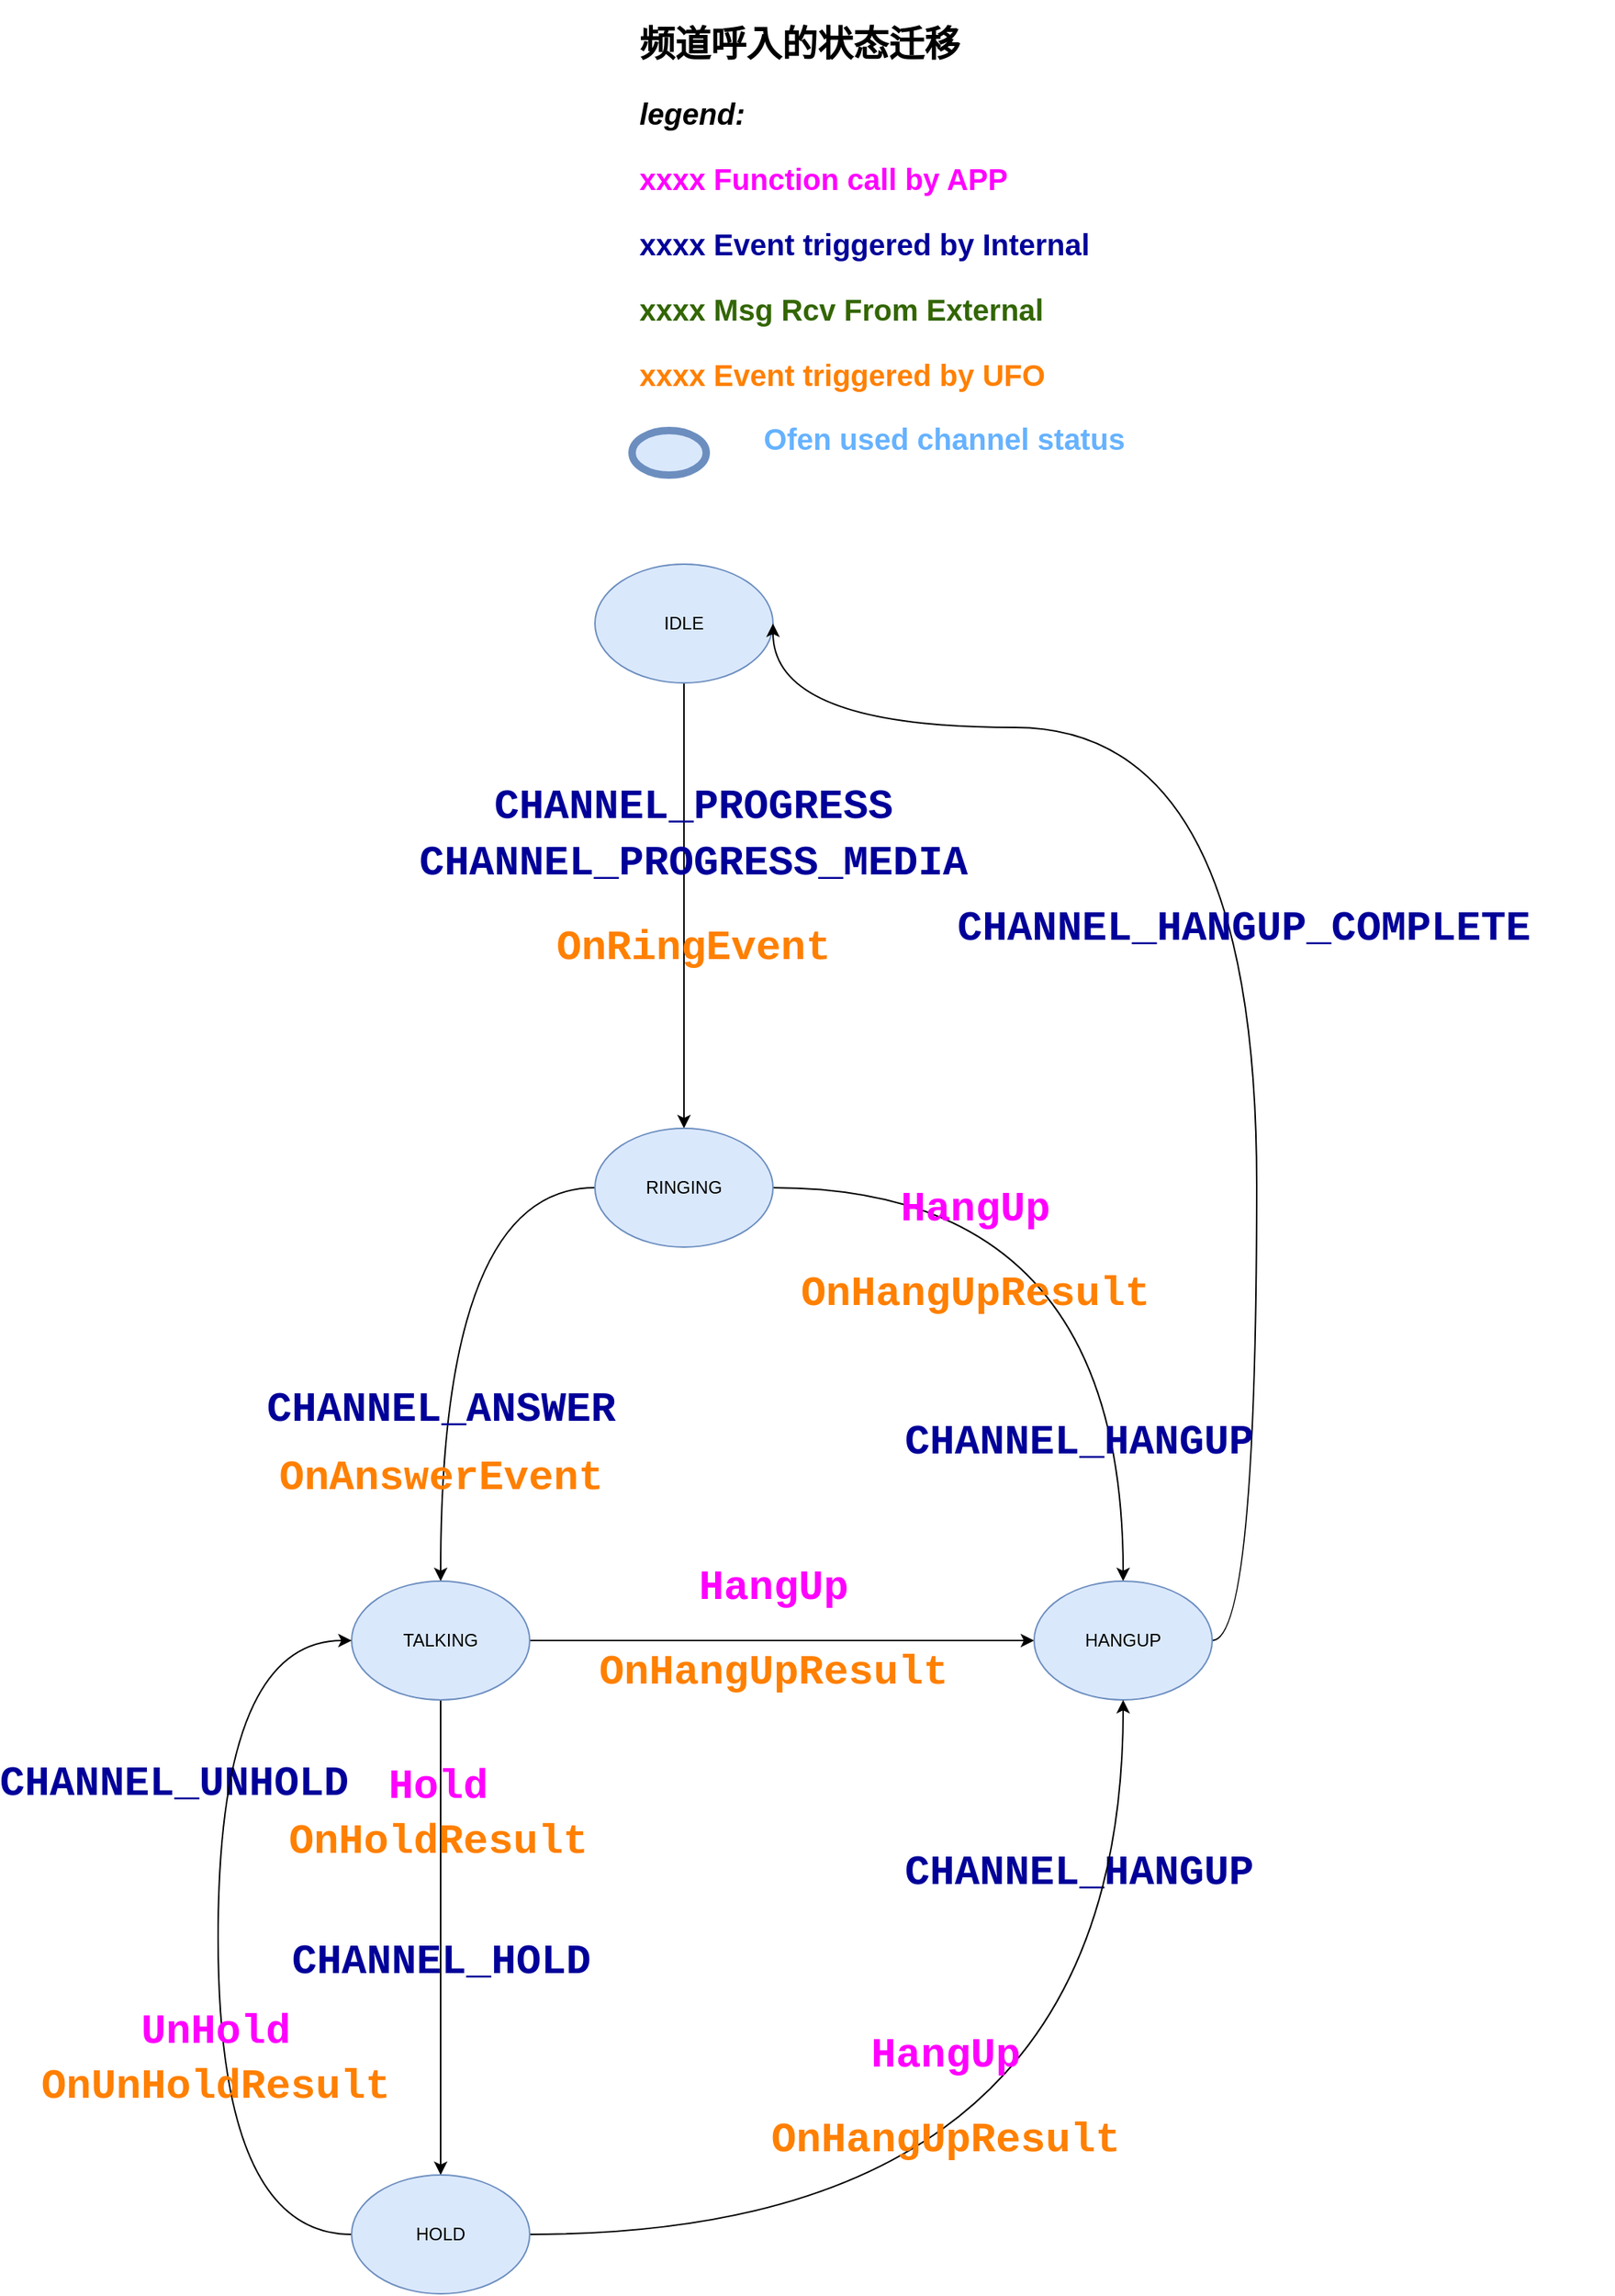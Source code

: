<mxfile version="16.2.1" type="github">
  <diagram id="90IeIAfmedzmcFu7LzjR" name="第 1 页">
    <mxGraphModel dx="2424" dy="974" grid="1" gridSize="10" guides="1" tooltips="1" connect="1" arrows="1" fold="1" page="1" pageScale="1" pageWidth="827" pageHeight="1169" math="0" shadow="0">
      <root>
        <mxCell id="0" />
        <mxCell id="1" parent="0" />
        <mxCell id="mcgONXmjv9BkWE1unD7E-1" value="&lt;h1&gt;频道呼入的状态迁移&lt;/h1&gt;&lt;p style=&quot;font-size: 20px&quot;&gt;&lt;font style=&quot;font-size: 20px&quot;&gt;&lt;b&gt;&lt;i&gt;legend:&lt;/i&gt;&lt;/b&gt;&lt;/font&gt;&lt;/p&gt;&lt;p style=&quot;font-size: 20px&quot;&gt;&lt;font color=&quot;#ff00ff&quot; style=&quot;font-size: 20px&quot;&gt;&lt;b&gt;xxxx Function call by APP&lt;/b&gt;&lt;/font&gt;&lt;/p&gt;&lt;p style=&quot;font-size: 20px&quot;&gt;&lt;b&gt;&lt;font style=&quot;font-size: 20px&quot;&gt;&lt;font color=&quot;#000099&quot; style=&quot;font-size: 20px&quot;&gt;xxxx Event triggered&amp;nbsp;by Internal&lt;/font&gt;&lt;font color=&quot;#ff00ff&quot; style=&quot;font-size: 20px&quot;&gt;&lt;br&gt;&lt;/font&gt;&lt;/font&gt;&lt;/b&gt;&lt;/p&gt;&lt;p style=&quot;font-size: 20px&quot;&gt;&lt;font color=&quot;#336600&quot; style=&quot;font-size: 20px&quot;&gt;&lt;b&gt;xxxx Msg Rcv From External&lt;/b&gt;&lt;/font&gt;&lt;/p&gt;&lt;p style=&quot;font-size: 20px&quot;&gt;&lt;font color=&quot;#ff8000&quot; style=&quot;font-size: 20px&quot;&gt;&lt;b&gt;xxxx Event triggered&amp;nbsp;by UFO&lt;/b&gt;&lt;/font&gt;&lt;/p&gt;&lt;p&gt;&lt;font color=&quot;#ff8000&quot;&gt;&lt;br&gt;&lt;/font&gt;&lt;/p&gt;&lt;p&gt;&lt;font color=&quot;#ff8000&quot;&gt;&lt;br&gt;&lt;/font&gt;&lt;/p&gt;&lt;p&gt;&lt;br&gt;&lt;/p&gt;" style="text;html=1;strokeColor=none;fillColor=none;spacing=5;spacingTop=-20;whiteSpace=wrap;overflow=hidden;rounded=0;" vertex="1" parent="1">
          <mxGeometry x="319" y="30" width="661" height="320" as="geometry" />
        </mxCell>
        <mxCell id="mcgONXmjv9BkWE1unD7E-2" value="" style="ellipse;whiteSpace=wrap;html=1;fillColor=#dae8fc;strokeColor=#6c8ebf;strokeWidth=5;" vertex="1" parent="1">
          <mxGeometry x="319" y="310" width="50" height="30" as="geometry" />
        </mxCell>
        <mxCell id="mcgONXmjv9BkWE1unD7E-3" value="&lt;font color=&quot;#66b2ff&quot; size=&quot;1&quot;&gt;&lt;b style=&quot;font-size: 20px&quot;&gt;Ofen used channel status&lt;/b&gt;&lt;/font&gt;" style="text;html=1;strokeColor=none;fillColor=none;align=center;verticalAlign=middle;whiteSpace=wrap;rounded=0;fontColor=#FF8000;strokeWidth=5;" vertex="1" parent="1">
          <mxGeometry x="369" y="300" width="321" height="30" as="geometry" />
        </mxCell>
        <mxCell id="mcgONXmjv9BkWE1unD7E-6" value="" style="edgeStyle=orthogonalEdgeStyle;rounded=0;orthogonalLoop=1;jettySize=auto;html=1;fontColor=#66B2FF;" edge="1" parent="1" source="mcgONXmjv9BkWE1unD7E-4" target="mcgONXmjv9BkWE1unD7E-5">
          <mxGeometry relative="1" as="geometry" />
        </mxCell>
        <mxCell id="mcgONXmjv9BkWE1unD7E-11" value="&lt;div style=&quot;font-family: &amp;#34;consolas&amp;#34; , &amp;#34;courier new&amp;#34; , monospace ; line-height: 19px ; font-size: 28px&quot;&gt;&lt;font style=&quot;font-size: 28px&quot;&gt;CHANNEL_PROGRESS&lt;/font&gt;&lt;/div&gt;&lt;div style=&quot;font-family: &amp;#34;consolas&amp;#34; , &amp;#34;courier new&amp;#34; , monospace ; line-height: 19px ; font-size: 28px&quot;&gt;&lt;font style=&quot;font-size: 28px&quot;&gt;&lt;br&gt;&lt;/font&gt;&lt;/div&gt;&lt;div style=&quot;font-family: &amp;#34;consolas&amp;#34; , &amp;#34;courier new&amp;#34; , monospace ; line-height: 19px ; font-size: 28px&quot;&gt;&lt;div style=&quot;font-family: &amp;#34;consolas&amp;#34; , &amp;#34;courier new&amp;#34; , monospace ; line-height: 19px&quot;&gt;&lt;font style=&quot;font-size: 28px&quot;&gt;CHANNEL_PROGRESS_MEDIA&lt;/font&gt;&lt;/div&gt;&lt;div style=&quot;font-family: &amp;#34;consolas&amp;#34; , &amp;#34;courier new&amp;#34; , monospace ; line-height: 19px&quot;&gt;&lt;font style=&quot;font-size: 28px&quot;&gt;&lt;br&gt;&lt;/font&gt;&lt;/div&gt;&lt;div style=&quot;font-family: &amp;#34;consolas&amp;#34; , &amp;#34;courier new&amp;#34; , monospace ; line-height: 19px&quot;&gt;&lt;font style=&quot;font-size: 28px&quot;&gt;&lt;br&gt;&lt;/font&gt;&lt;/div&gt;&lt;div style=&quot;font-family: &amp;#34;consolas&amp;#34; , &amp;#34;courier new&amp;#34; , monospace ; line-height: 19px&quot;&gt;&lt;font style=&quot;font-size: 28px&quot; color=&quot;#ff8000&quot;&gt;OnRingEvent&lt;/font&gt;&lt;/div&gt;&lt;/div&gt;" style="edgeLabel;html=1;align=center;verticalAlign=middle;resizable=0;points=[];fontSize=15;fontColor=#000099;labelBackgroundColor=none;fontStyle=1;" vertex="1" connectable="0" parent="mcgONXmjv9BkWE1unD7E-6">
          <mxGeometry x="0.06" relative="1" as="geometry">
            <mxPoint x="6" y="-29" as="offset" />
          </mxGeometry>
        </mxCell>
        <mxCell id="mcgONXmjv9BkWE1unD7E-26" value="&lt;div style=&quot;font-family: &amp;#34;consolas&amp;#34; , &amp;#34;courier new&amp;#34; , monospace ; line-height: 19px ; font-size: 28px&quot;&gt;&lt;div style=&quot;color: rgb(212 , 212 , 212) ; background-color: rgb(30 , 30 , 30) ; font-family: &amp;#34;consolas&amp;#34; , &amp;#34;courier new&amp;#34; , monospace ; font-weight: normal ; font-size: 14px ; line-height: 19px&quot;&gt;&lt;br&gt;&lt;/div&gt;&lt;/div&gt;" style="edgeLabel;html=1;align=center;verticalAlign=middle;resizable=0;points=[];fontSize=15;fontColor=#000099;labelBackgroundColor=none;fontStyle=1;" vertex="1" connectable="0" parent="mcgONXmjv9BkWE1unD7E-6">
          <mxGeometry x="0.06" relative="1" as="geometry">
            <mxPoint x="356" y="79" as="offset" />
          </mxGeometry>
        </mxCell>
        <mxCell id="mcgONXmjv9BkWE1unD7E-4" value="IDLE" style="ellipse;whiteSpace=wrap;html=1;fillColor=#dae8fc;strokeColor=#6c8ebf;" vertex="1" parent="1">
          <mxGeometry x="294" y="400" width="120" height="80" as="geometry" />
        </mxCell>
        <mxCell id="mcgONXmjv9BkWE1unD7E-8" value="" style="edgeStyle=orthogonalEdgeStyle;rounded=0;orthogonalLoop=1;jettySize=auto;html=1;fontColor=#000099;curved=1;" edge="1" parent="1" source="mcgONXmjv9BkWE1unD7E-5" target="mcgONXmjv9BkWE1unD7E-7">
          <mxGeometry relative="1" as="geometry" />
        </mxCell>
        <mxCell id="mcgONXmjv9BkWE1unD7E-15" value="" style="edgeStyle=orthogonalEdgeStyle;rounded=0;orthogonalLoop=1;jettySize=auto;html=1;fontSize=28;fontColor=#FF00FF;curved=1;" edge="1" parent="1" source="mcgONXmjv9BkWE1unD7E-5" target="mcgONXmjv9BkWE1unD7E-14">
          <mxGeometry relative="1" as="geometry" />
        </mxCell>
        <mxCell id="mcgONXmjv9BkWE1unD7E-5" value="RINGING" style="ellipse;whiteSpace=wrap;html=1;fillColor=#dae8fc;strokeColor=#6c8ebf;" vertex="1" parent="1">
          <mxGeometry x="294" y="780" width="120" height="80" as="geometry" />
        </mxCell>
        <mxCell id="mcgONXmjv9BkWE1unD7E-17" style="edgeStyle=orthogonalEdgeStyle;rounded=0;orthogonalLoop=1;jettySize=auto;html=1;fontSize=28;fontColor=#FF00FF;curved=1;" edge="1" parent="1" source="mcgONXmjv9BkWE1unD7E-7" target="mcgONXmjv9BkWE1unD7E-14">
          <mxGeometry relative="1" as="geometry" />
        </mxCell>
        <mxCell id="mcgONXmjv9BkWE1unD7E-20" value="" style="edgeStyle=orthogonalEdgeStyle;rounded=0;orthogonalLoop=1;jettySize=auto;html=1;fontSize=28;fontColor=#FF00FF;" edge="1" parent="1" source="mcgONXmjv9BkWE1unD7E-7" target="mcgONXmjv9BkWE1unD7E-19">
          <mxGeometry relative="1" as="geometry" />
        </mxCell>
        <mxCell id="mcgONXmjv9BkWE1unD7E-7" value="TALKING" style="ellipse;whiteSpace=wrap;html=1;fillColor=#dae8fc;strokeColor=#6c8ebf;" vertex="1" parent="1">
          <mxGeometry x="130" y="1085" width="120" height="80" as="geometry" />
        </mxCell>
        <mxCell id="mcgONXmjv9BkWE1unD7E-12" value="&lt;div style=&quot;font-family: &amp;#34;consolas&amp;#34; , &amp;#34;courier new&amp;#34; , monospace ; line-height: 19px&quot;&gt;&lt;div style=&quot;font-family: &amp;#34;consolas&amp;#34; , &amp;#34;courier new&amp;#34; , monospace ; line-height: 19px&quot;&gt;&lt;font style=&quot;font-size: 28px&quot;&gt;CHANNEL_ANSWER&lt;/font&gt;&lt;/div&gt;&lt;div style=&quot;font-family: &amp;#34;consolas&amp;#34; , &amp;#34;courier new&amp;#34; , monospace ; line-height: 19px&quot;&gt;&lt;font style=&quot;font-size: 28px&quot;&gt;&lt;br&gt;&lt;/font&gt;&lt;/div&gt;&lt;div style=&quot;font-family: &amp;#34;consolas&amp;#34; , &amp;#34;courier new&amp;#34; , monospace ; line-height: 19px&quot;&gt;&lt;font style=&quot;font-size: 28px&quot; color=&quot;#ff8000&quot;&gt;OnAnswerEvent&lt;/font&gt;&lt;/div&gt;&lt;div style=&quot;font-family: &amp;#34;consolas&amp;#34; , &amp;#34;courier new&amp;#34; , monospace ; line-height: 19px&quot;&gt;&lt;font style=&quot;font-size: 28px&quot;&gt;&lt;br&gt;&lt;/font&gt;&lt;/div&gt;&lt;/div&gt;" style="edgeLabel;html=1;align=center;verticalAlign=middle;resizable=0;points=[];fontSize=15;fontColor=#000099;labelBackgroundColor=none;fontStyle=1;" vertex="1" connectable="0" parent="1">
          <mxGeometry x="190" y="1005" as="geometry" />
        </mxCell>
        <mxCell id="mcgONXmjv9BkWE1unD7E-25" style="edgeStyle=orthogonalEdgeStyle;curved=1;rounded=0;orthogonalLoop=1;jettySize=auto;html=1;entryX=1;entryY=0.5;entryDx=0;entryDy=0;fontSize=28;fontColor=#FF00FF;" edge="1" parent="1" source="mcgONXmjv9BkWE1unD7E-14" target="mcgONXmjv9BkWE1unD7E-4">
          <mxGeometry relative="1" as="geometry">
            <Array as="points">
              <mxPoint x="740" y="1125" />
              <mxPoint x="740" y="510" />
              <mxPoint x="414" y="510" />
            </Array>
          </mxGeometry>
        </mxCell>
        <mxCell id="mcgONXmjv9BkWE1unD7E-27" value="&lt;div style=&quot;font-family: &amp;#34;consolas&amp;#34; , &amp;#34;courier new&amp;#34; , monospace ; line-height: 19px&quot;&gt;&lt;font style=&quot;font-size: 28px&quot;&gt;CHANNEL_HANGUP_COMPLETE&lt;/font&gt;&lt;/div&gt;" style="edgeLabel;html=1;align=center;verticalAlign=middle;resizable=0;points=[];fontSize=28;fontColor=#000099;labelBackgroundColor=none;fontStyle=1" vertex="1" connectable="0" parent="mcgONXmjv9BkWE1unD7E-25">
          <mxGeometry x="-0.019" y="9" relative="1" as="geometry">
            <mxPoint as="offset" />
          </mxGeometry>
        </mxCell>
        <mxCell id="mcgONXmjv9BkWE1unD7E-30" value="&lt;div style=&quot;font-family: &amp;#34;consolas&amp;#34; , &amp;#34;courier new&amp;#34; , monospace ; line-height: 19px&quot;&gt;&lt;font style=&quot;font-size: 28px&quot;&gt;CHANNEL_HOLD&lt;/font&gt;&lt;/div&gt;" style="edgeLabel;html=1;align=center;verticalAlign=middle;resizable=0;points=[];fontSize=28;fontColor=#000099;labelBackgroundColor=none;fontStyle=1" vertex="1" connectable="0" parent="mcgONXmjv9BkWE1unD7E-25">
          <mxGeometry x="-0.019" y="9" relative="1" as="geometry">
            <mxPoint x="-541" y="696" as="offset" />
          </mxGeometry>
        </mxCell>
        <mxCell id="mcgONXmjv9BkWE1unD7E-31" value="&lt;div style=&quot;font-family: &amp;#34;consolas&amp;#34; , &amp;#34;courier new&amp;#34; , monospace ; line-height: 19px&quot;&gt;&lt;font style=&quot;font-size: 28px&quot;&gt;CHANNEL_UNHOLD&lt;/font&gt;&lt;/div&gt;" style="edgeLabel;html=1;align=center;verticalAlign=middle;resizable=0;points=[];fontSize=28;fontColor=#000099;labelBackgroundColor=none;fontStyle=1" vertex="1" connectable="0" parent="mcgONXmjv9BkWE1unD7E-25">
          <mxGeometry x="-0.019" y="9" relative="1" as="geometry">
            <mxPoint x="-721" y="576" as="offset" />
          </mxGeometry>
        </mxCell>
        <mxCell id="mcgONXmjv9BkWE1unD7E-34" value="&lt;div style=&quot;font-family: &amp;#34;consolas&amp;#34; , &amp;#34;courier new&amp;#34; , monospace ; line-height: 19px&quot;&gt;&lt;font style=&quot;font-size: 28px&quot;&gt;CHANNEL_HANGUP&lt;/font&gt;&lt;/div&gt;" style="edgeLabel;html=1;align=center;verticalAlign=middle;resizable=0;points=[];fontSize=28;fontColor=#000099;labelBackgroundColor=none;fontStyle=1" vertex="1" connectable="0" parent="mcgONXmjv9BkWE1unD7E-25">
          <mxGeometry x="-0.019" y="9" relative="1" as="geometry">
            <mxPoint x="-111" y="636" as="offset" />
          </mxGeometry>
        </mxCell>
        <mxCell id="mcgONXmjv9BkWE1unD7E-35" value="&lt;div style=&quot;font-family: &amp;#34;consolas&amp;#34; , &amp;#34;courier new&amp;#34; , monospace ; line-height: 19px&quot;&gt;&lt;font style=&quot;font-size: 28px&quot;&gt;CHANNEL_HANGUP&lt;/font&gt;&lt;/div&gt;" style="edgeLabel;html=1;align=center;verticalAlign=middle;resizable=0;points=[];fontSize=28;fontColor=#000099;labelBackgroundColor=none;fontStyle=1" vertex="1" connectable="0" parent="mcgONXmjv9BkWE1unD7E-25">
          <mxGeometry x="-0.019" y="9" relative="1" as="geometry">
            <mxPoint x="-111" y="346" as="offset" />
          </mxGeometry>
        </mxCell>
        <mxCell id="mcgONXmjv9BkWE1unD7E-14" value="HANGUP" style="ellipse;whiteSpace=wrap;html=1;fillColor=#dae8fc;strokeColor=#6c8ebf;" vertex="1" parent="1">
          <mxGeometry x="590" y="1085" width="120" height="80" as="geometry" />
        </mxCell>
        <mxCell id="mcgONXmjv9BkWE1unD7E-16" value="&lt;div style=&quot;font-family: &amp;#34;consolas&amp;#34; , &amp;#34;courier new&amp;#34; , monospace ; line-height: 19px ; font-size: 28px&quot;&gt;&lt;div style=&quot;font-family: &amp;#34;consolas&amp;#34; , &amp;#34;courier new&amp;#34; , monospace ; line-height: 19px&quot;&gt;&lt;h1 class=&quot;topictitle1&quot;&gt;&lt;font color=&quot;#ff00ff&quot; style=&quot;font-size: 28px&quot;&gt;HangUp&lt;/font&gt;&lt;/h1&gt;&lt;div&gt;&lt;font style=&quot;font-size: 28px&quot; color=&quot;#ff8000&quot;&gt;OnHangUpResult&lt;/font&gt;&lt;/div&gt;&lt;/div&gt;&lt;/div&gt;" style="edgeLabel;html=1;align=center;verticalAlign=middle;resizable=0;points=[];fontSize=15;fontColor=#CC00CC;labelBackgroundColor=none;fontStyle=1;" vertex="1" connectable="0" parent="1">
          <mxGeometry x="550" y="840" as="geometry" />
        </mxCell>
        <mxCell id="mcgONXmjv9BkWE1unD7E-22" style="edgeStyle=orthogonalEdgeStyle;rounded=0;orthogonalLoop=1;jettySize=auto;html=1;entryX=0.5;entryY=1;entryDx=0;entryDy=0;fontSize=28;fontColor=#FF00FF;curved=1;" edge="1" parent="1" source="mcgONXmjv9BkWE1unD7E-19" target="mcgONXmjv9BkWE1unD7E-14">
          <mxGeometry relative="1" as="geometry" />
        </mxCell>
        <mxCell id="mcgONXmjv9BkWE1unD7E-24" style="edgeStyle=orthogonalEdgeStyle;rounded=0;orthogonalLoop=1;jettySize=auto;html=1;fontSize=28;fontColor=#FF00FF;entryX=0;entryY=0.5;entryDx=0;entryDy=0;curved=1;exitX=0;exitY=0.5;exitDx=0;exitDy=0;" edge="1" parent="1" source="mcgONXmjv9BkWE1unD7E-19" target="mcgONXmjv9BkWE1unD7E-7">
          <mxGeometry relative="1" as="geometry">
            <mxPoint x="50" y="1125" as="targetPoint" />
            <Array as="points">
              <mxPoint x="40" y="1525" />
              <mxPoint x="40" y="1125" />
            </Array>
          </mxGeometry>
        </mxCell>
        <mxCell id="mcgONXmjv9BkWE1unD7E-19" value="HOLD" style="ellipse;whiteSpace=wrap;html=1;fillColor=#dae8fc;strokeColor=#6c8ebf;" vertex="1" parent="1">
          <mxGeometry x="130" y="1485" width="120" height="80" as="geometry" />
        </mxCell>
        <mxCell id="mcgONXmjv9BkWE1unD7E-21" value="&lt;div style=&quot;font-family: &amp;#34;consolas&amp;#34; , &amp;#34;courier new&amp;#34; , monospace ; font-size: 28px ; line-height: 19px&quot;&gt;&lt;div style=&quot;font-family: &amp;#34;consolas&amp;#34; , &amp;#34;courier new&amp;#34; , monospace ; line-height: 19px ; font-size: 28px&quot;&gt;&lt;h1 class=&quot;topictitle1&quot; style=&quot;font-size: 28px&quot;&gt;&lt;font color=&quot;#ff00ff&quot; style=&quot;font-size: 28px&quot;&gt;UnHold&lt;/font&gt;&lt;/h1&gt;&lt;div style=&quot;font-size: 28px&quot;&gt;&lt;font style=&quot;font-size: 28px&quot; color=&quot;#ff8000&quot;&gt;OnUnHoldResult&lt;/font&gt;&lt;/div&gt;&lt;/div&gt;&lt;/div&gt;" style="edgeLabel;html=1;align=center;verticalAlign=middle;resizable=0;points=[];fontSize=28;fontColor=#CC00CC;labelBackgroundColor=none;fontStyle=1;" vertex="1" connectable="0" parent="1">
          <mxGeometry x="50" y="1395" as="geometry">
            <mxPoint x="-12" y="2" as="offset" />
          </mxGeometry>
        </mxCell>
        <mxCell id="mcgONXmjv9BkWE1unD7E-29" value="&lt;div style=&quot;font-family: &amp;#34;consolas&amp;#34; , &amp;#34;courier new&amp;#34; , monospace ; line-height: 19px ; font-size: 28px&quot;&gt;&lt;div style=&quot;font-family: &amp;#34;consolas&amp;#34; , &amp;#34;courier new&amp;#34; , monospace ; line-height: 19px ; font-size: 28px&quot;&gt;&lt;h1 class=&quot;topictitle1&quot; style=&quot;font-size: 28px&quot;&gt;&lt;font color=&quot;#ff00ff&quot; style=&quot;font-size: 28px&quot;&gt;Hold&lt;/font&gt;&lt;/h1&gt;&lt;div style=&quot;font-size: 28px&quot;&gt;&lt;font style=&quot;font-size: 28px&quot; color=&quot;#ff8000&quot;&gt;OnHoldResult&lt;/font&gt;&lt;/div&gt;&lt;/div&gt;&lt;/div&gt;" style="edgeLabel;html=1;align=center;verticalAlign=middle;resizable=0;points=[];fontSize=28;fontColor=#CC00CC;labelBackgroundColor=none;fontStyle=1;" vertex="1" connectable="0" parent="1">
          <mxGeometry x="200" y="1230" as="geometry">
            <mxPoint x="-12" y="2" as="offset" />
          </mxGeometry>
        </mxCell>
        <mxCell id="mcgONXmjv9BkWE1unD7E-32" value="&lt;div style=&quot;font-family: &amp;#34;consolas&amp;#34; , &amp;#34;courier new&amp;#34; , monospace ; line-height: 19px ; font-size: 28px&quot;&gt;&lt;div style=&quot;font-family: &amp;#34;consolas&amp;#34; , &amp;#34;courier new&amp;#34; , monospace ; line-height: 19px&quot;&gt;&lt;h1 class=&quot;topictitle1&quot;&gt;&lt;font color=&quot;#ff00ff&quot; style=&quot;font-size: 28px&quot;&gt;HangUp&lt;/font&gt;&lt;/h1&gt;&lt;div&gt;&lt;font style=&quot;font-size: 28px&quot; color=&quot;#ff8000&quot;&gt;OnHangUpResult&lt;/font&gt;&lt;/div&gt;&lt;/div&gt;&lt;/div&gt;" style="edgeLabel;html=1;align=center;verticalAlign=middle;resizable=0;points=[];fontSize=15;fontColor=#CC00CC;labelBackgroundColor=none;fontStyle=1;" vertex="1" connectable="0" parent="1">
          <mxGeometry x="414" y="1095" as="geometry" />
        </mxCell>
        <mxCell id="mcgONXmjv9BkWE1unD7E-33" value="&lt;div style=&quot;font-family: &amp;#34;consolas&amp;#34; , &amp;#34;courier new&amp;#34; , monospace ; line-height: 19px ; font-size: 28px&quot;&gt;&lt;div style=&quot;font-family: &amp;#34;consolas&amp;#34; , &amp;#34;courier new&amp;#34; , monospace ; line-height: 19px&quot;&gt;&lt;h1 class=&quot;topictitle1&quot;&gt;&lt;font color=&quot;#ff00ff&quot; style=&quot;font-size: 28px&quot;&gt;HangUp&lt;/font&gt;&lt;/h1&gt;&lt;div&gt;&lt;font style=&quot;font-size: 28px&quot; color=&quot;#ff8000&quot;&gt;OnHangUpResult&lt;/font&gt;&lt;/div&gt;&lt;/div&gt;&lt;/div&gt;" style="edgeLabel;html=1;align=center;verticalAlign=middle;resizable=0;points=[];fontSize=15;fontColor=#CC00CC;labelBackgroundColor=none;fontStyle=1;" vertex="1" connectable="0" parent="1">
          <mxGeometry x="530" y="1410" as="geometry" />
        </mxCell>
      </root>
    </mxGraphModel>
  </diagram>
</mxfile>
